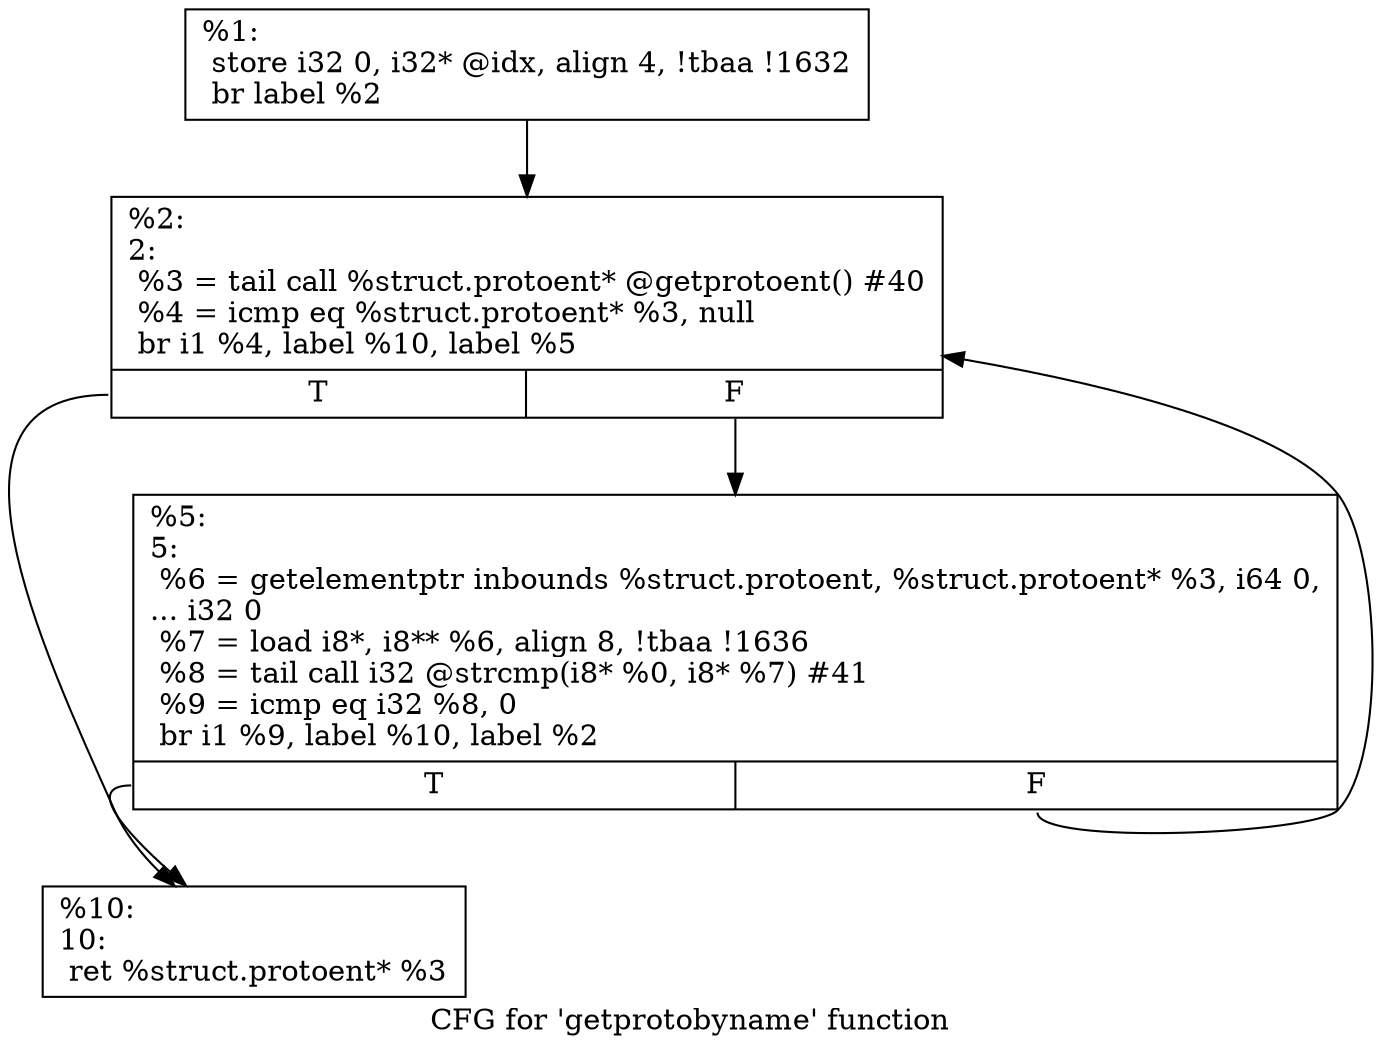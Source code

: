 digraph "CFG for 'getprotobyname' function" {
	label="CFG for 'getprotobyname' function";

	Node0x1c356a0 [shape=record,label="{%1:\l  store i32 0, i32* @idx, align 4, !tbaa !1632\l  br label %2\l}"];
	Node0x1c356a0 -> Node0x1c35750;
	Node0x1c35750 [shape=record,label="{%2:\l2:                                                \l  %3 = tail call %struct.protoent* @getprotoent() #40\l  %4 = icmp eq %struct.protoent* %3, null\l  br i1 %4, label %10, label %5\l|{<s0>T|<s1>F}}"];
	Node0x1c35750:s0 -> Node0x1c357f0;
	Node0x1c35750:s1 -> Node0x1c357a0;
	Node0x1c357a0 [shape=record,label="{%5:\l5:                                                \l  %6 = getelementptr inbounds %struct.protoent, %struct.protoent* %3, i64 0,\l... i32 0\l  %7 = load i8*, i8** %6, align 8, !tbaa !1636\l  %8 = tail call i32 @strcmp(i8* %0, i8* %7) #41\l  %9 = icmp eq i32 %8, 0\l  br i1 %9, label %10, label %2\l|{<s0>T|<s1>F}}"];
	Node0x1c357a0:s0 -> Node0x1c357f0;
	Node0x1c357a0:s1 -> Node0x1c35750;
	Node0x1c357f0 [shape=record,label="{%10:\l10:                                               \l  ret %struct.protoent* %3\l}"];
}
